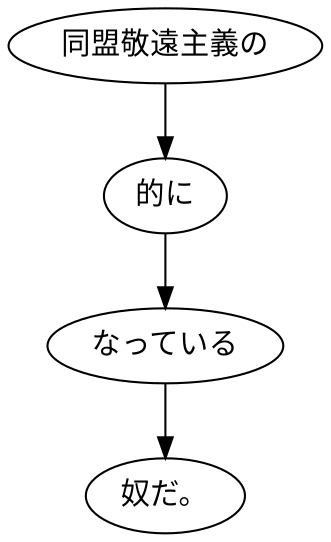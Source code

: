 digraph graph215 {
	node0 [label="同盟敬遠主義の"];
	node1 [label="的に"];
	node2 [label="なっている"];
	node3 [label="奴だ。"];
	node0 -> node1;
	node1 -> node2;
	node2 -> node3;
}
